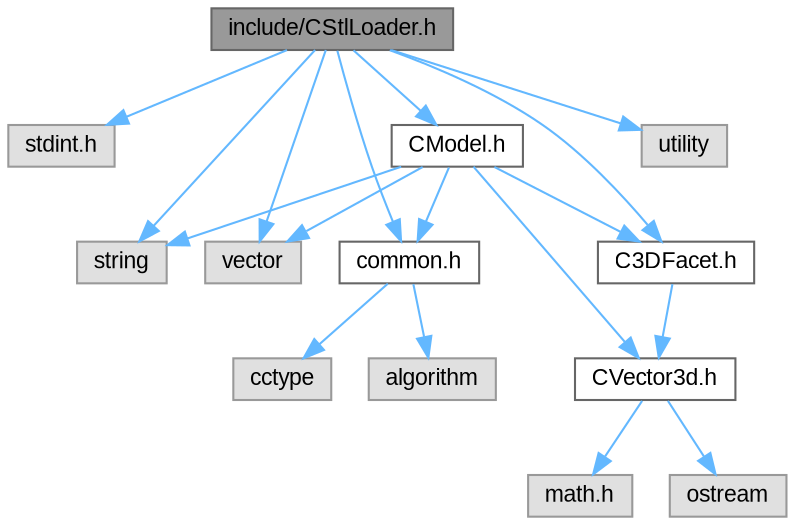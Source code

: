 digraph "include/CStlLoader.h"
{
 // LATEX_PDF_SIZE
  bgcolor="transparent";
  edge [fontname=Arial,fontsize=11,labelfontname=Arial,labelfontsize=11];
  node [fontname=Arial,fontsize=11,shape=box,height=0.2,width=0.4];
  Node1 [id="Node000001",label="include/CStlLoader.h",height=0.2,width=0.4,color="gray40", fillcolor="grey60", style="filled", fontcolor="black",tooltip=" "];
  Node1 -> Node2 [id="edge1_Node000001_Node000002",color="steelblue1",style="solid",tooltip=" "];
  Node2 [id="Node000002",label="stdint.h",height=0.2,width=0.4,color="grey60", fillcolor="#E0E0E0", style="filled",tooltip=" "];
  Node1 -> Node3 [id="edge2_Node000001_Node000003",color="steelblue1",style="solid",tooltip=" "];
  Node3 [id="Node000003",label="string",height=0.2,width=0.4,color="grey60", fillcolor="#E0E0E0", style="filled",tooltip=" "];
  Node1 -> Node4 [id="edge3_Node000001_Node000004",color="steelblue1",style="solid",tooltip=" "];
  Node4 [id="Node000004",label="vector",height=0.2,width=0.4,color="grey60", fillcolor="#E0E0E0", style="filled",tooltip=" "];
  Node1 -> Node5 [id="edge4_Node000001_Node000005",color="steelblue1",style="solid",tooltip=" "];
  Node5 [id="Node000005",label="utility",height=0.2,width=0.4,color="grey60", fillcolor="#E0E0E0", style="filled",tooltip=" "];
  Node1 -> Node6 [id="edge5_Node000001_Node000006",color="steelblue1",style="solid",tooltip=" "];
  Node6 [id="Node000006",label="common.h",height=0.2,width=0.4,color="grey40", fillcolor="white", style="filled",URL="$common_8h.html",tooltip=" "];
  Node6 -> Node7 [id="edge6_Node000006_Node000007",color="steelblue1",style="solid",tooltip=" "];
  Node7 [id="Node000007",label="algorithm",height=0.2,width=0.4,color="grey60", fillcolor="#E0E0E0", style="filled",tooltip=" "];
  Node6 -> Node8 [id="edge7_Node000006_Node000008",color="steelblue1",style="solid",tooltip=" "];
  Node8 [id="Node000008",label="cctype",height=0.2,width=0.4,color="grey60", fillcolor="#E0E0E0", style="filled",tooltip=" "];
  Node1 -> Node9 [id="edge8_Node000001_Node000009",color="steelblue1",style="solid",tooltip=" "];
  Node9 [id="Node000009",label="C3DFacet.h",height=0.2,width=0.4,color="grey40", fillcolor="white", style="filled",URL="$_c3_d_facet_8h.html",tooltip=" "];
  Node9 -> Node10 [id="edge9_Node000009_Node000010",color="steelblue1",style="solid",tooltip=" "];
  Node10 [id="Node000010",label="CVector3d.h",height=0.2,width=0.4,color="grey40", fillcolor="white", style="filled",URL="$_c_vector3d_8h.html",tooltip=" "];
  Node10 -> Node11 [id="edge10_Node000010_Node000011",color="steelblue1",style="solid",tooltip=" "];
  Node11 [id="Node000011",label="math.h",height=0.2,width=0.4,color="grey60", fillcolor="#E0E0E0", style="filled",tooltip=" "];
  Node10 -> Node12 [id="edge11_Node000010_Node000012",color="steelblue1",style="solid",tooltip=" "];
  Node12 [id="Node000012",label="ostream",height=0.2,width=0.4,color="grey60", fillcolor="#E0E0E0", style="filled",tooltip=" "];
  Node1 -> Node13 [id="edge12_Node000001_Node000013",color="steelblue1",style="solid",tooltip=" "];
  Node13 [id="Node000013",label="CModel.h",height=0.2,width=0.4,color="grey40", fillcolor="white", style="filled",URL="$_c_model_8h.html",tooltip=" "];
  Node13 -> Node3 [id="edge13_Node000013_Node000003",color="steelblue1",style="solid",tooltip=" "];
  Node13 -> Node6 [id="edge14_Node000013_Node000006",color="steelblue1",style="solid",tooltip=" "];
  Node13 -> Node4 [id="edge15_Node000013_Node000004",color="steelblue1",style="solid",tooltip=" "];
  Node13 -> Node9 [id="edge16_Node000013_Node000009",color="steelblue1",style="solid",tooltip=" "];
  Node13 -> Node10 [id="edge17_Node000013_Node000010",color="steelblue1",style="solid",tooltip=" "];
}
